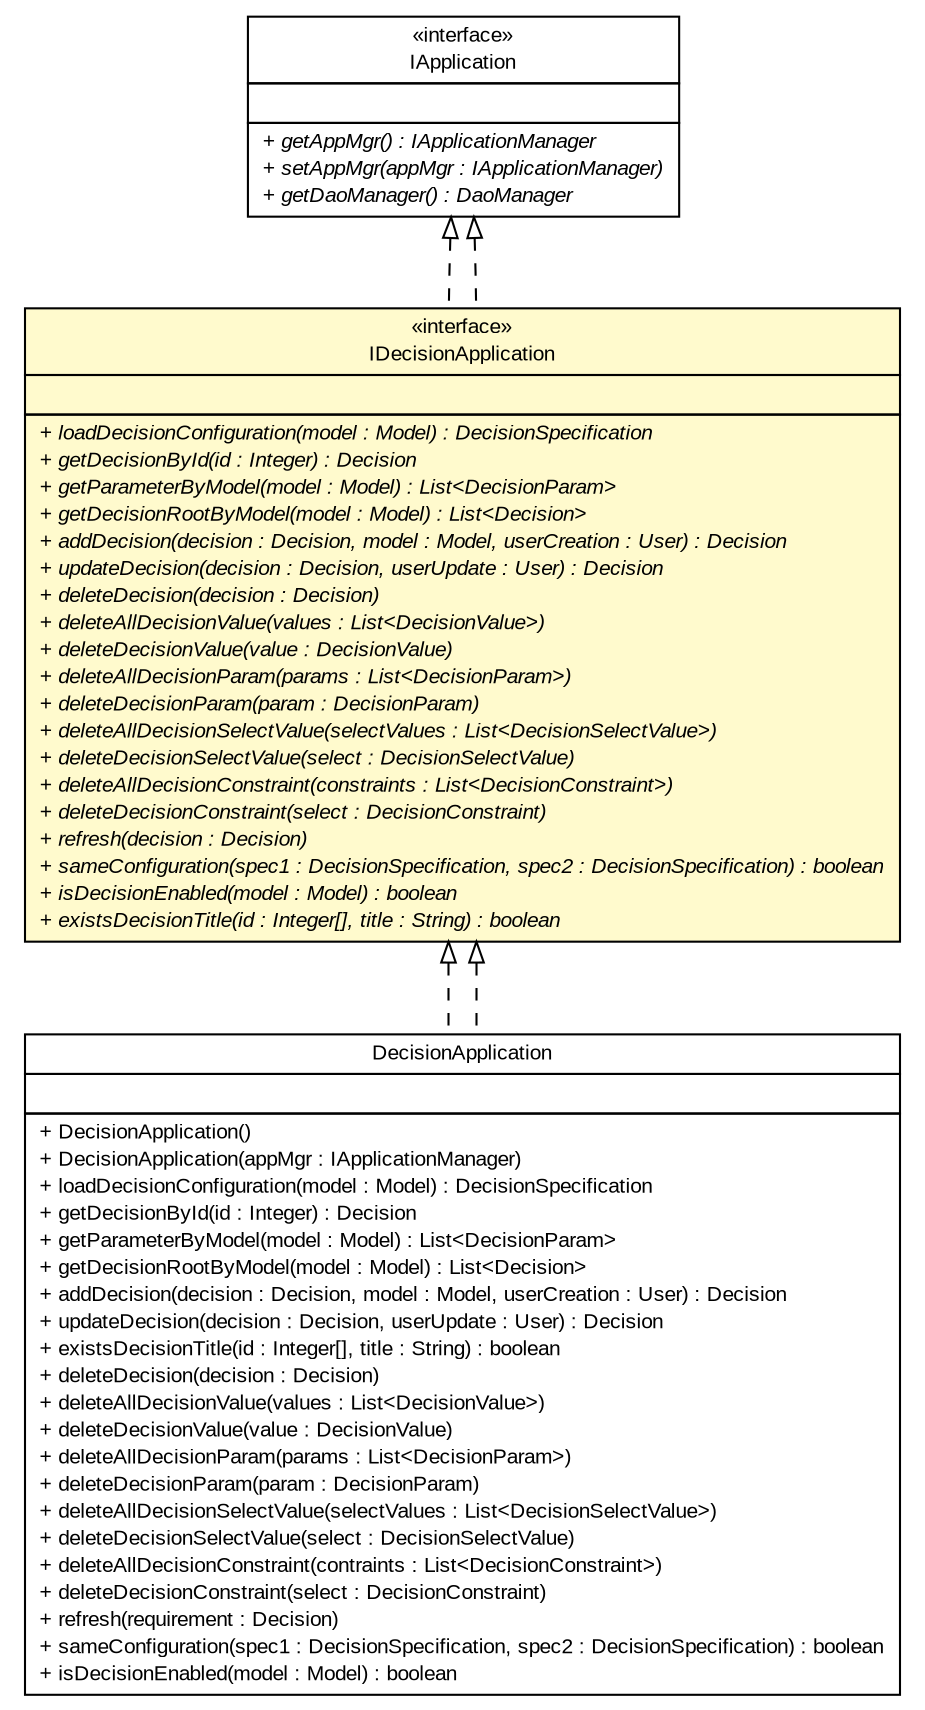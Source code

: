#!/usr/local/bin/dot
#
# Class diagram 
# Generated by UMLGraph version R5_6-24-gf6e263 (http://www.umlgraph.org/)
#

digraph G {
	edge [fontname="arial",fontsize=10,labelfontname="arial",labelfontsize=10];
	node [fontname="arial",fontsize=10,shape=plaintext];
	nodesep=0.25;
	ranksep=0.5;
	// gov.sandia.cf.application.IApplication
	c147812 [label=<<table title="gov.sandia.cf.application.IApplication" border="0" cellborder="1" cellspacing="0" cellpadding="2" port="p" href="./IApplication.html">
		<tr><td><table border="0" cellspacing="0" cellpadding="1">
<tr><td align="center" balign="center"> &#171;interface&#187; </td></tr>
<tr><td align="center" balign="center"> IApplication </td></tr>
		</table></td></tr>
		<tr><td><table border="0" cellspacing="0" cellpadding="1">
<tr><td align="left" balign="left">  </td></tr>
		</table></td></tr>
		<tr><td><table border="0" cellspacing="0" cellpadding="1">
<tr><td align="left" balign="left"><font face="arial italic" point-size="10.0"> + getAppMgr() : IApplicationManager </font></td></tr>
<tr><td align="left" balign="left"><font face="arial italic" point-size="10.0"> + setAppMgr(appMgr : IApplicationManager) </font></td></tr>
<tr><td align="left" balign="left"><font face="arial italic" point-size="10.0"> + getDaoManager() : DaoManager </font></td></tr>
		</table></td></tr>
		</table>>, URL="./IApplication.html", fontname="arial", fontcolor="black", fontsize=10.0];
	// gov.sandia.cf.application.IDecisionApplication
	c147814 [label=<<table title="gov.sandia.cf.application.IDecisionApplication" border="0" cellborder="1" cellspacing="0" cellpadding="2" port="p" bgcolor="lemonChiffon" href="./IDecisionApplication.html">
		<tr><td><table border="0" cellspacing="0" cellpadding="1">
<tr><td align="center" balign="center"> &#171;interface&#187; </td></tr>
<tr><td align="center" balign="center"> IDecisionApplication </td></tr>
		</table></td></tr>
		<tr><td><table border="0" cellspacing="0" cellpadding="1">
<tr><td align="left" balign="left">  </td></tr>
		</table></td></tr>
		<tr><td><table border="0" cellspacing="0" cellpadding="1">
<tr><td align="left" balign="left"><font face="arial italic" point-size="10.0"> + loadDecisionConfiguration(model : Model) : DecisionSpecification </font></td></tr>
<tr><td align="left" balign="left"><font face="arial italic" point-size="10.0"> + getDecisionById(id : Integer) : Decision </font></td></tr>
<tr><td align="left" balign="left"><font face="arial italic" point-size="10.0"> + getParameterByModel(model : Model) : List&lt;DecisionParam&gt; </font></td></tr>
<tr><td align="left" balign="left"><font face="arial italic" point-size="10.0"> + getDecisionRootByModel(model : Model) : List&lt;Decision&gt; </font></td></tr>
<tr><td align="left" balign="left"><font face="arial italic" point-size="10.0"> + addDecision(decision : Decision, model : Model, userCreation : User) : Decision </font></td></tr>
<tr><td align="left" balign="left"><font face="arial italic" point-size="10.0"> + updateDecision(decision : Decision, userUpdate : User) : Decision </font></td></tr>
<tr><td align="left" balign="left"><font face="arial italic" point-size="10.0"> + deleteDecision(decision : Decision) </font></td></tr>
<tr><td align="left" balign="left"><font face="arial italic" point-size="10.0"> + deleteAllDecisionValue(values : List&lt;DecisionValue&gt;) </font></td></tr>
<tr><td align="left" balign="left"><font face="arial italic" point-size="10.0"> + deleteDecisionValue(value : DecisionValue) </font></td></tr>
<tr><td align="left" balign="left"><font face="arial italic" point-size="10.0"> + deleteAllDecisionParam(params : List&lt;DecisionParam&gt;) </font></td></tr>
<tr><td align="left" balign="left"><font face="arial italic" point-size="10.0"> + deleteDecisionParam(param : DecisionParam) </font></td></tr>
<tr><td align="left" balign="left"><font face="arial italic" point-size="10.0"> + deleteAllDecisionSelectValue(selectValues : List&lt;DecisionSelectValue&gt;) </font></td></tr>
<tr><td align="left" balign="left"><font face="arial italic" point-size="10.0"> + deleteDecisionSelectValue(select : DecisionSelectValue) </font></td></tr>
<tr><td align="left" balign="left"><font face="arial italic" point-size="10.0"> + deleteAllDecisionConstraint(constraints : List&lt;DecisionConstraint&gt;) </font></td></tr>
<tr><td align="left" balign="left"><font face="arial italic" point-size="10.0"> + deleteDecisionConstraint(select : DecisionConstraint) </font></td></tr>
<tr><td align="left" balign="left"><font face="arial italic" point-size="10.0"> + refresh(decision : Decision) </font></td></tr>
<tr><td align="left" balign="left"><font face="arial italic" point-size="10.0"> + sameConfiguration(spec1 : DecisionSpecification, spec2 : DecisionSpecification) : boolean </font></td></tr>
<tr><td align="left" balign="left"><font face="arial italic" point-size="10.0"> + isDecisionEnabled(model : Model) : boolean </font></td></tr>
<tr><td align="left" balign="left"><font face="arial italic" point-size="10.0"> + existsDecisionTitle(id : Integer[], title : String) : boolean </font></td></tr>
		</table></td></tr>
		</table>>, URL="./IDecisionApplication.html", fontname="arial", fontcolor="black", fontsize=10.0];
	// gov.sandia.cf.application.impl.DecisionApplication
	c147827 [label=<<table title="gov.sandia.cf.application.impl.DecisionApplication" border="0" cellborder="1" cellspacing="0" cellpadding="2" port="p" href="./impl/DecisionApplication.html">
		<tr><td><table border="0" cellspacing="0" cellpadding="1">
<tr><td align="center" balign="center"> DecisionApplication </td></tr>
		</table></td></tr>
		<tr><td><table border="0" cellspacing="0" cellpadding="1">
<tr><td align="left" balign="left">  </td></tr>
		</table></td></tr>
		<tr><td><table border="0" cellspacing="0" cellpadding="1">
<tr><td align="left" balign="left"> + DecisionApplication() </td></tr>
<tr><td align="left" balign="left"> + DecisionApplication(appMgr : IApplicationManager) </td></tr>
<tr><td align="left" balign="left"> + loadDecisionConfiguration(model : Model) : DecisionSpecification </td></tr>
<tr><td align="left" balign="left"> + getDecisionById(id : Integer) : Decision </td></tr>
<tr><td align="left" balign="left"> + getParameterByModel(model : Model) : List&lt;DecisionParam&gt; </td></tr>
<tr><td align="left" balign="left"> + getDecisionRootByModel(model : Model) : List&lt;Decision&gt; </td></tr>
<tr><td align="left" balign="left"> + addDecision(decision : Decision, model : Model, userCreation : User) : Decision </td></tr>
<tr><td align="left" balign="left"> + updateDecision(decision : Decision, userUpdate : User) : Decision </td></tr>
<tr><td align="left" balign="left"> + existsDecisionTitle(id : Integer[], title : String) : boolean </td></tr>
<tr><td align="left" balign="left"> + deleteDecision(decision : Decision) </td></tr>
<tr><td align="left" balign="left"> + deleteAllDecisionValue(values : List&lt;DecisionValue&gt;) </td></tr>
<tr><td align="left" balign="left"> + deleteDecisionValue(value : DecisionValue) </td></tr>
<tr><td align="left" balign="left"> + deleteAllDecisionParam(params : List&lt;DecisionParam&gt;) </td></tr>
<tr><td align="left" balign="left"> + deleteDecisionParam(param : DecisionParam) </td></tr>
<tr><td align="left" balign="left"> + deleteAllDecisionSelectValue(selectValues : List&lt;DecisionSelectValue&gt;) </td></tr>
<tr><td align="left" balign="left"> + deleteDecisionSelectValue(select : DecisionSelectValue) </td></tr>
<tr><td align="left" balign="left"> + deleteAllDecisionConstraint(contraints : List&lt;DecisionConstraint&gt;) </td></tr>
<tr><td align="left" balign="left"> + deleteDecisionConstraint(select : DecisionConstraint) </td></tr>
<tr><td align="left" balign="left"> + refresh(requirement : Decision) </td></tr>
<tr><td align="left" balign="left"> + sameConfiguration(spec1 : DecisionSpecification, spec2 : DecisionSpecification) : boolean </td></tr>
<tr><td align="left" balign="left"> + isDecisionEnabled(model : Model) : boolean </td></tr>
		</table></td></tr>
		</table>>, URL="./impl/DecisionApplication.html", fontname="arial", fontcolor="black", fontsize=10.0];
	//gov.sandia.cf.application.IDecisionApplication implements gov.sandia.cf.application.IApplication
	c147812:p -> c147814:p [dir=back,arrowtail=empty,style=dashed];
	//gov.sandia.cf.application.impl.DecisionApplication implements gov.sandia.cf.application.IDecisionApplication
	c147814:p -> c147827:p [dir=back,arrowtail=empty,style=dashed];
	//gov.sandia.cf.application.IDecisionApplication implements gov.sandia.cf.application.IApplication
	c147812:p -> c147814:p [dir=back,arrowtail=empty,style=dashed];
	//gov.sandia.cf.application.impl.DecisionApplication implements gov.sandia.cf.application.IDecisionApplication
	c147814:p -> c147827:p [dir=back,arrowtail=empty,style=dashed];
}

